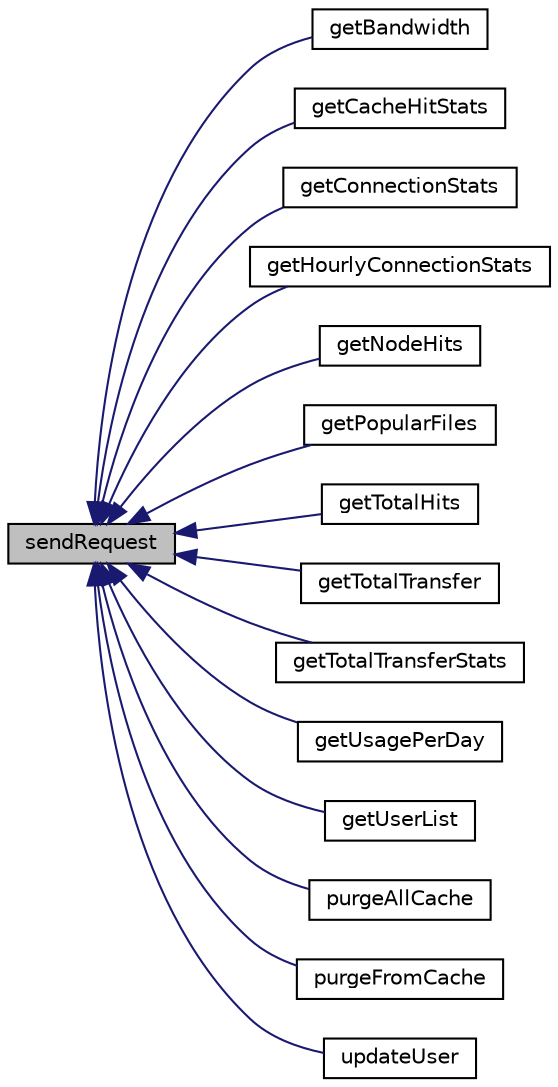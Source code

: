 digraph G
{
  edge [fontname="Helvetica",fontsize="10",labelfontname="Helvetica",labelfontsize="10"];
  node [fontname="Helvetica",fontsize="10",shape=record];
  rankdir=LR;
  Node1 [label="sendRequest",height=0.2,width=0.4,color="black", fillcolor="grey75", style="filled" fontcolor="black"];
  Node1 -> Node2 [dir=back,color="midnightblue",fontsize="10",style="solid",fontname="Helvetica"];
  Node2 [label="getBandwidth",height=0.2,width=0.4,color="black", fillcolor="white", style="filled",URL="$class_max_c_d_n.html#aa7c52da790e6d9e3acceb12d93c90de6"];
  Node1 -> Node3 [dir=back,color="midnightblue",fontsize="10",style="solid",fontname="Helvetica"];
  Node3 [label="getCacheHitStats",height=0.2,width=0.4,color="black", fillcolor="white", style="filled",URL="$class_max_c_d_n.html#a2eba6ff5a4ac4d5348b6fc17ad4e90de"];
  Node1 -> Node4 [dir=back,color="midnightblue",fontsize="10",style="solid",fontname="Helvetica"];
  Node4 [label="getConnectionStats",height=0.2,width=0.4,color="black", fillcolor="white", style="filled",URL="$class_max_c_d_n.html#a0ccdaad45884b8d37ec214a9fef96f69"];
  Node1 -> Node5 [dir=back,color="midnightblue",fontsize="10",style="solid",fontname="Helvetica"];
  Node5 [label="getHourlyConnectionStats",height=0.2,width=0.4,color="black", fillcolor="white", style="filled",URL="$class_max_c_d_n.html#a6a37fba9236e945837fdab2615463fd8"];
  Node1 -> Node6 [dir=back,color="midnightblue",fontsize="10",style="solid",fontname="Helvetica"];
  Node6 [label="getNodeHits",height=0.2,width=0.4,color="black", fillcolor="white", style="filled",URL="$class_max_c_d_n.html#a5edac3917b1fc456d9919a2b27954032"];
  Node1 -> Node7 [dir=back,color="midnightblue",fontsize="10",style="solid",fontname="Helvetica"];
  Node7 [label="getPopularFiles",height=0.2,width=0.4,color="black", fillcolor="white", style="filled",URL="$class_max_c_d_n.html#ad34a2fa79fb678324ec5d8a98f6f58f4"];
  Node1 -> Node8 [dir=back,color="midnightblue",fontsize="10",style="solid",fontname="Helvetica"];
  Node8 [label="getTotalHits",height=0.2,width=0.4,color="black", fillcolor="white", style="filled",URL="$class_max_c_d_n.html#aa14c507a271bdd2536047035549153e7"];
  Node1 -> Node9 [dir=back,color="midnightblue",fontsize="10",style="solid",fontname="Helvetica"];
  Node9 [label="getTotalTransfer",height=0.2,width=0.4,color="black", fillcolor="white", style="filled",URL="$class_max_c_d_n.html#a4182fd3c7541817bfed426647cdf24b6"];
  Node1 -> Node10 [dir=back,color="midnightblue",fontsize="10",style="solid",fontname="Helvetica"];
  Node10 [label="getTotalTransferStats",height=0.2,width=0.4,color="black", fillcolor="white", style="filled",URL="$class_max_c_d_n.html#a2f721064cd497651f42b949d8cbeae27"];
  Node1 -> Node11 [dir=back,color="midnightblue",fontsize="10",style="solid",fontname="Helvetica"];
  Node11 [label="getUsagePerDay",height=0.2,width=0.4,color="black", fillcolor="white", style="filled",URL="$class_max_c_d_n.html#a0f0f34de0a9b9e8aee763a10620b0310"];
  Node1 -> Node12 [dir=back,color="midnightblue",fontsize="10",style="solid",fontname="Helvetica"];
  Node12 [label="getUserList",height=0.2,width=0.4,color="black", fillcolor="white", style="filled",URL="$class_max_c_d_n.html#aeb20dee182d29e6d339cab9682b4ff04"];
  Node1 -> Node13 [dir=back,color="midnightblue",fontsize="10",style="solid",fontname="Helvetica"];
  Node13 [label="purgeAllCache",height=0.2,width=0.4,color="black", fillcolor="white", style="filled",URL="$class_max_c_d_n.html#a1ffd352aec7f5cbd343401630382316b"];
  Node1 -> Node14 [dir=back,color="midnightblue",fontsize="10",style="solid",fontname="Helvetica"];
  Node14 [label="purgeFromCache",height=0.2,width=0.4,color="black", fillcolor="white", style="filled",URL="$class_max_c_d_n.html#a62a3e75f63fe9295ec761eaee62294fb"];
  Node1 -> Node15 [dir=back,color="midnightblue",fontsize="10",style="solid",fontname="Helvetica"];
  Node15 [label="updateUser",height=0.2,width=0.4,color="black", fillcolor="white", style="filled",URL="$class_max_c_d_n.html#a1d86f2ee4963b6bfeb447979f58e8e0e"];
}
